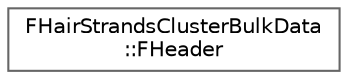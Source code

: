 digraph "Graphical Class Hierarchy"
{
 // INTERACTIVE_SVG=YES
 // LATEX_PDF_SIZE
  bgcolor="transparent";
  edge [fontname=Helvetica,fontsize=10,labelfontname=Helvetica,labelfontsize=10];
  node [fontname=Helvetica,fontsize=10,shape=box,height=0.2,width=0.4];
  rankdir="LR";
  Node0 [id="Node000000",label="FHairStrandsClusterBulkData\l::FHeader",height=0.2,width=0.4,color="grey40", fillcolor="white", style="filled",URL="$d3/de1/structFHairStrandsClusterBulkData_1_1FHeader.html",tooltip=" "];
}
